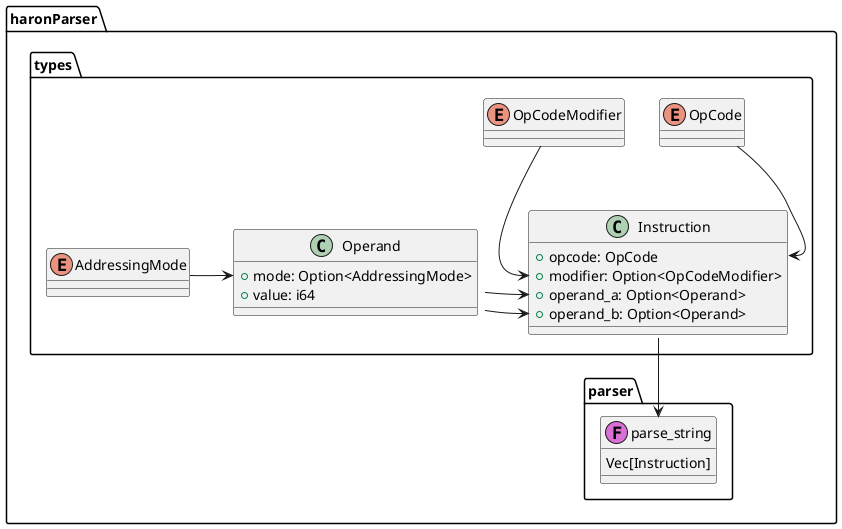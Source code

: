 @startuml haron

set namespaceSeparator /

' class haronParser/misc/Core<? is Clone> {
'   +with_capacity: Core
' }

package haronParser/types {
  enum AddressingMode

  together {
    enum OpCode

    enum OpCodeModifier
  }

  class Operand {
    +mode: Option<AddressingMode>
    +value: i64
  }


  class Instruction {
    +opcode: OpCode
    +modifier: Option<OpCodeModifier>
    +operand_a: Option<Operand>
    +operand_b: Option<Operand>
  }


  AddressingMode -> Operand::mode

  Operand -> Instruction::operand_a
  Operand -> Instruction::operand_b

  OpCodeModifier -down-> Instruction::modifier
  OpCode -down-> Instruction::opcode
}

package haronParser/parser {
  class parse_string << (F,orchid) >> {
    Vec[Instruction]
  }
}

Instruction -down-> parse_string

@enduml